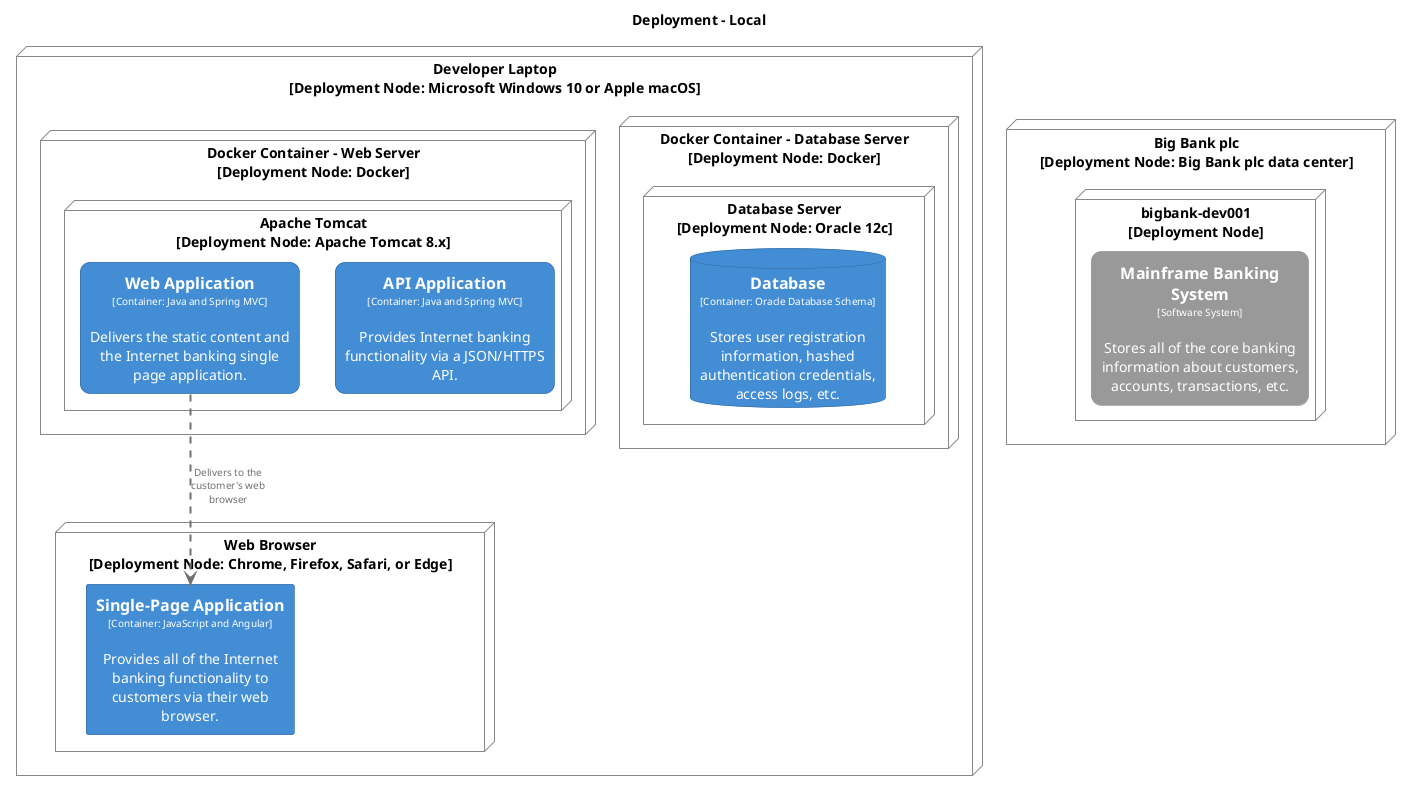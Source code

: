 @startuml
title Deployment - Local

top to bottom direction

skinparam {
  shadowing false
  arrowFontSize 10
  defaultTextAlignment center
  wrapWidth 200
  maxMessageSize 100
}

hide stereotype

skinparam rectangle<<Local.DeveloperLaptop.DockerContainerWebServer.ApacheTomcat.APIApplication_1>> {
  BackgroundColor #438dd5
  FontColor #ffffff
  BorderColor #2e6295
  roundCorner 20
}
skinparam node<<Local.DeveloperLaptop.DockerContainerWebServer.ApacheTomcat>> {
  BackgroundColor #ffffff
  FontColor #000000
  BorderColor #888888
  roundCorner 20
}
skinparam node<<Local.BigBankplc>> {
  BackgroundColor #ffffff
  FontColor #000000
  BorderColor #888888
  roundCorner 20
}
skinparam database<<Local.DeveloperLaptop.DockerContainerDatabaseServer.DatabaseServer.Database_1>> {
  BackgroundColor #438dd5
  FontColor #ffffff
  BorderColor #2e6295
}
skinparam node<<Local.DeveloperLaptop.DockerContainerDatabaseServer.DatabaseServer>> {
  BackgroundColor #ffffff
  FontColor #000000
  BorderColor #888888
  roundCorner 20
}
skinparam node<<Local.DeveloperLaptop>> {
  BackgroundColor #ffffff
  FontColor #000000
  BorderColor #888888
  roundCorner 20
}
skinparam node<<Local.DeveloperLaptop.DockerContainerDatabaseServer>> {
  BackgroundColor #ffffff
  FontColor #000000
  BorderColor #888888
  roundCorner 20
}
skinparam node<<Local.DeveloperLaptop.DockerContainerWebServer>> {
  BackgroundColor #ffffff
  FontColor #000000
  BorderColor #888888
  roundCorner 20
}
skinparam rectangle<<Local.BigBankplc.bigbankdev001.MainframeBankingSystem_1>> {
  BackgroundColor #999999
  FontColor #ffffff
  BorderColor #6b6b6b
  roundCorner 20
}
skinparam rectangle<<Local.DeveloperLaptop.WebBrowser.SinglePageApplication_1>> {
  BackgroundColor #438dd5
  FontColor #ffffff
  BorderColor #2e6295
}
skinparam rectangle<<Local.DeveloperLaptop.DockerContainerWebServer.ApacheTomcat.WebApplication_1>> {
  BackgroundColor #438dd5
  FontColor #ffffff
  BorderColor #2e6295
  roundCorner 20
}
skinparam node<<Local.DeveloperLaptop.WebBrowser>> {
  BackgroundColor #ffffff
  FontColor #000000
  BorderColor #888888
  roundCorner 20
}
skinparam node<<Local.BigBankplc.bigbankdev001>> {
  BackgroundColor #ffffff
  FontColor #000000
  BorderColor #888888
  roundCorner 20
}

node "Developer Laptop\n[Deployment Node: Microsoft Windows 10 or Apple macOS]" <<Local.DeveloperLaptop>> as Local.DeveloperLaptop {
  node "Docker Container - Database Server\n[Deployment Node: Docker]" <<Local.DeveloperLaptop.DockerContainerDatabaseServer>> as Local.DeveloperLaptop.DockerContainerDatabaseServer {
    node "Database Server\n[Deployment Node: Oracle 12c]" <<Local.DeveloperLaptop.DockerContainerDatabaseServer.DatabaseServer>> as Local.DeveloperLaptop.DockerContainerDatabaseServer.DatabaseServer {
      database "==Database\n<size:10>[Container: Oracle Database Schema]</size>\n\nStores user registration information, hashed authentication credentials, access logs, etc." <<Local.DeveloperLaptop.DockerContainerDatabaseServer.DatabaseServer.Database_1>> as Local.DeveloperLaptop.DockerContainerDatabaseServer.DatabaseServer.Database_1
    }

  }

  node "Docker Container - Web Server\n[Deployment Node: Docker]" <<Local.DeveloperLaptop.DockerContainerWebServer>> as Local.DeveloperLaptop.DockerContainerWebServer {
    node "Apache Tomcat\n[Deployment Node: Apache Tomcat 8.x]" <<Local.DeveloperLaptop.DockerContainerWebServer.ApacheTomcat>> as Local.DeveloperLaptop.DockerContainerWebServer.ApacheTomcat {
      rectangle "==API Application\n<size:10>[Container: Java and Spring MVC]</size>\n\nProvides Internet banking functionality via a JSON/HTTPS API." <<Local.DeveloperLaptop.DockerContainerWebServer.ApacheTomcat.APIApplication_1>> as Local.DeveloperLaptop.DockerContainerWebServer.ApacheTomcat.APIApplication_1
      rectangle "==Web Application\n<size:10>[Container: Java and Spring MVC]</size>\n\nDelivers the static content and the Internet banking single page application." <<Local.DeveloperLaptop.DockerContainerWebServer.ApacheTomcat.WebApplication_1>> as Local.DeveloperLaptop.DockerContainerWebServer.ApacheTomcat.WebApplication_1
    }

  }

  node "Web Browser\n[Deployment Node: Chrome, Firefox, Safari, or Edge]" <<Local.DeveloperLaptop.WebBrowser>> as Local.DeveloperLaptop.WebBrowser {
    rectangle "==Single-Page Application\n<size:10>[Container: JavaScript and Angular]</size>\n\nProvides all of the Internet banking functionality to customers via their web browser." <<Local.DeveloperLaptop.WebBrowser.SinglePageApplication_1>> as Local.DeveloperLaptop.WebBrowser.SinglePageApplication_1
  }

}

node "Big Bank plc\n[Deployment Node: Big Bank plc data center]" <<Local.BigBankplc>> as Local.BigBankplc {
  node "bigbank-dev001\n[Deployment Node]" <<Local.BigBankplc.bigbankdev001>> as Local.BigBankplc.bigbankdev001 {
    rectangle "==Mainframe Banking System\n<size:10>[Software System]</size>\n\nStores all of the core banking information about customers, accounts, transactions, etc." <<Local.BigBankplc.bigbankdev001.MainframeBankingSystem_1>> as Local.BigBankplc.bigbankdev001.MainframeBankingSystem_1
  }

}

Local.DeveloperLaptop.DockerContainerWebServer.ApacheTomcat.WebApplication_1 .[#707070,thickness=2].> Local.DeveloperLaptop.WebBrowser.SinglePageApplication_1 : "<color:#707070>Delivers to the customer's web browser"
@enduml